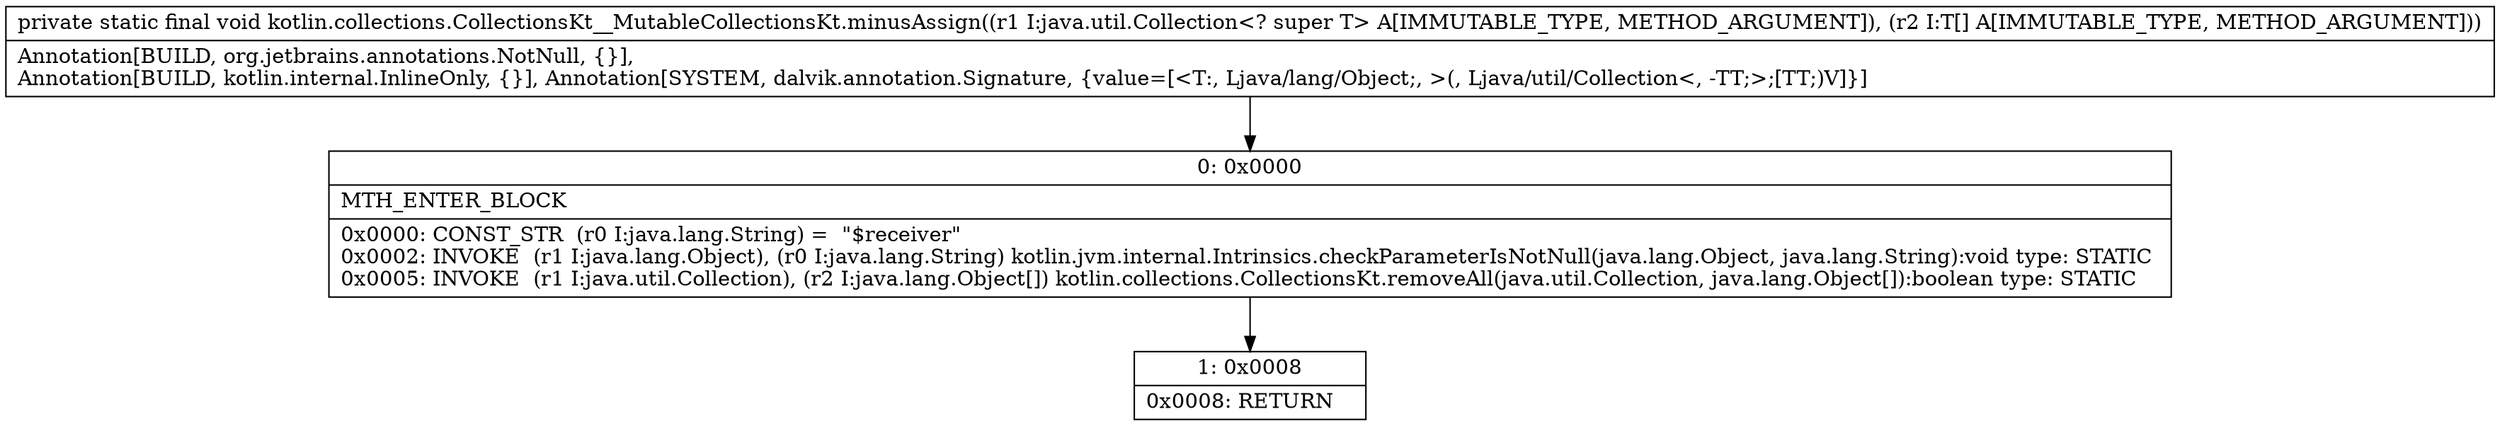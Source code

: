 digraph "CFG forkotlin.collections.CollectionsKt__MutableCollectionsKt.minusAssign(Ljava\/util\/Collection;[Ljava\/lang\/Object;)V" {
Node_0 [shape=record,label="{0\:\ 0x0000|MTH_ENTER_BLOCK\l|0x0000: CONST_STR  (r0 I:java.lang.String) =  \"$receiver\" \l0x0002: INVOKE  (r1 I:java.lang.Object), (r0 I:java.lang.String) kotlin.jvm.internal.Intrinsics.checkParameterIsNotNull(java.lang.Object, java.lang.String):void type: STATIC \l0x0005: INVOKE  (r1 I:java.util.Collection), (r2 I:java.lang.Object[]) kotlin.collections.CollectionsKt.removeAll(java.util.Collection, java.lang.Object[]):boolean type: STATIC \l}"];
Node_1 [shape=record,label="{1\:\ 0x0008|0x0008: RETURN   \l}"];
MethodNode[shape=record,label="{private static final void kotlin.collections.CollectionsKt__MutableCollectionsKt.minusAssign((r1 I:java.util.Collection\<? super T\> A[IMMUTABLE_TYPE, METHOD_ARGUMENT]), (r2 I:T[] A[IMMUTABLE_TYPE, METHOD_ARGUMENT]))  | Annotation[BUILD, org.jetbrains.annotations.NotNull, \{\}], \lAnnotation[BUILD, kotlin.internal.InlineOnly, \{\}], Annotation[SYSTEM, dalvik.annotation.Signature, \{value=[\<T:, Ljava\/lang\/Object;, \>(, Ljava\/util\/Collection\<, \-TT;\>;[TT;)V]\}]\l}"];
MethodNode -> Node_0;
Node_0 -> Node_1;
}

